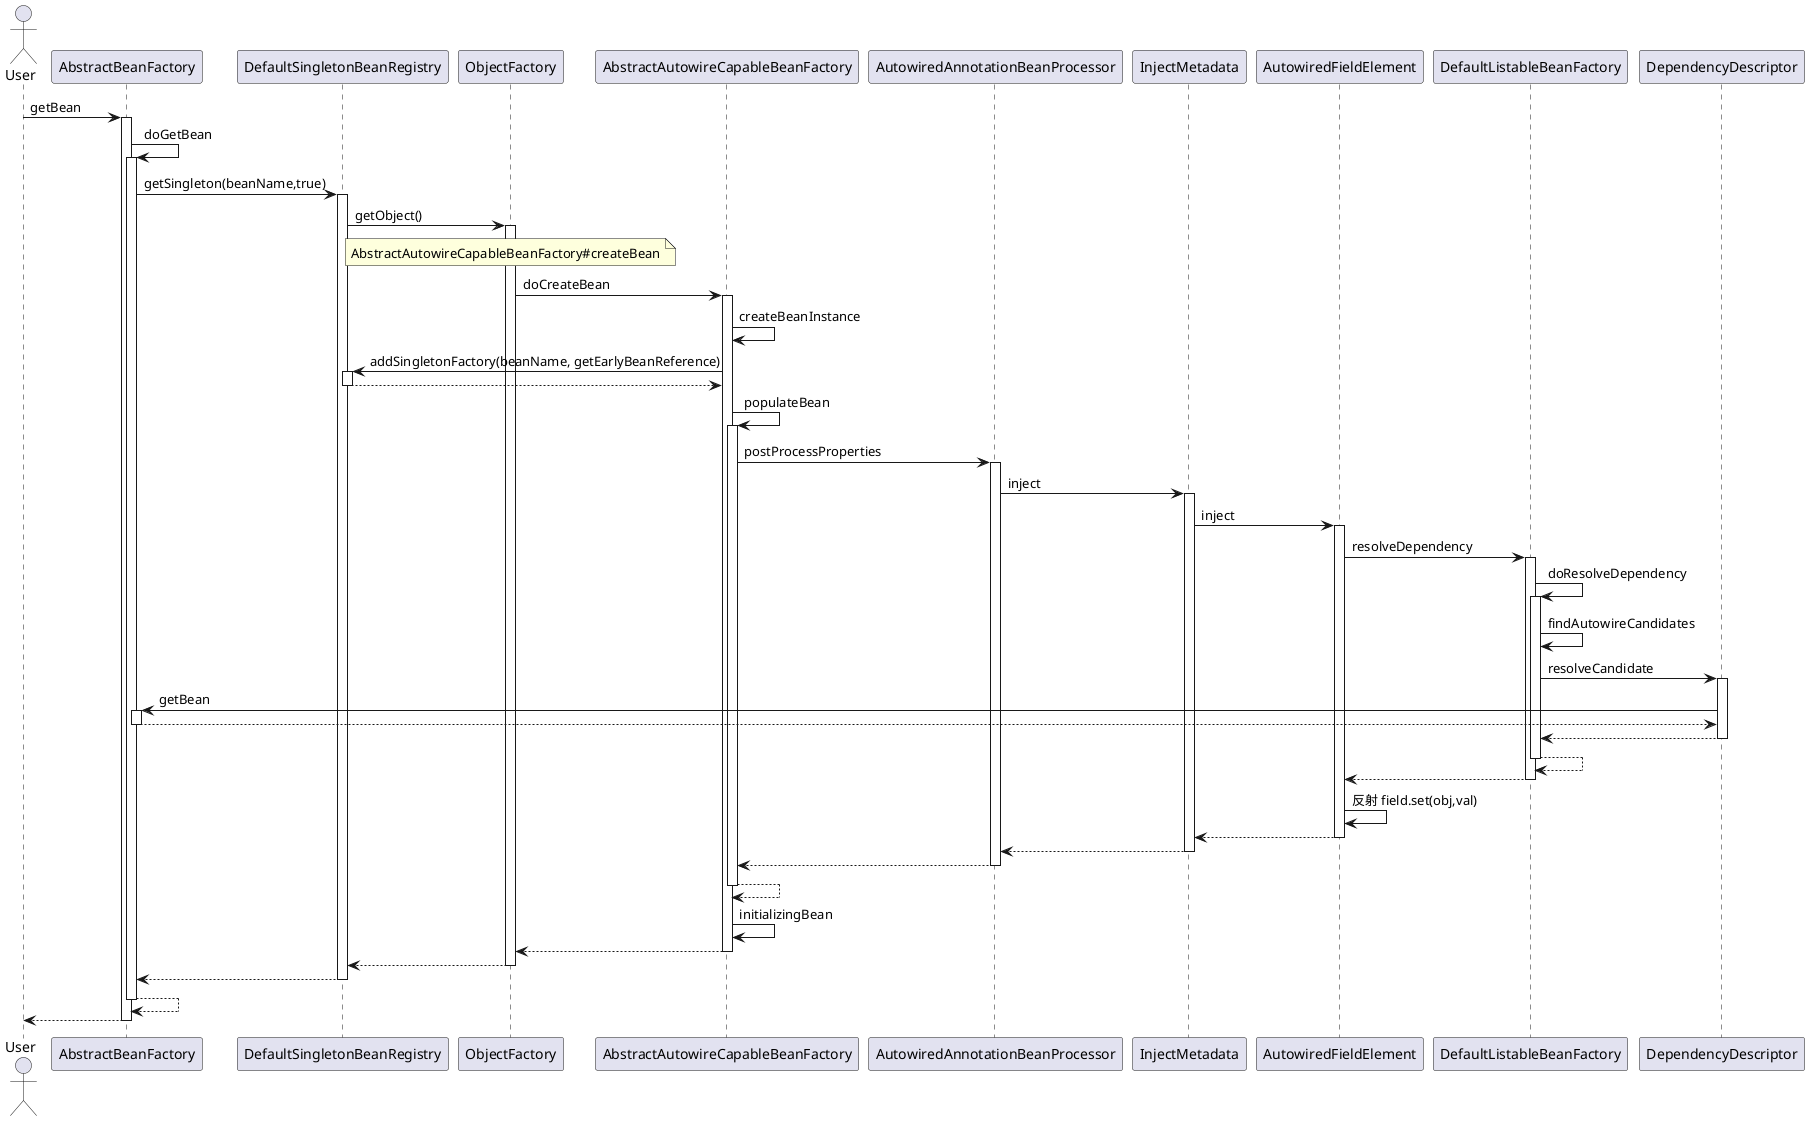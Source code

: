 @startuml
actor User as User
participant AbstractBeanFactory as A
participant DefaultSingletonBeanRegistry as B
participant ObjectFactory as C
participant AbstractAutowireCapableBeanFactory as D
participant AutowiredAnnotationBeanProcessor as E
participant InjectMetadata as F
participant AutowiredFieldElement as G
participant DefaultListableBeanFactory as H
participant DependencyDescriptor as I
User -> A ++ : getBean
    A -> A ++ : doGetBean
        A -> B ++ : getSingleton(beanName,true)
            B -> C ++ : getObject()
                note over C: AbstractAutowireCapableBeanFactory#createBean
                C -> D ++ : doCreateBean
                    D -> D : createBeanInstance
                    D -> B ++ : addSingletonFactory(beanName, getEarlyBeanReference)
                    return
                    D -> D ++ : populateBean
                        D -> E ++ : postProcessProperties
                            E -> F ++ : inject
                                F -> G ++ : inject
                                    G -> H ++ : resolveDependency
                                        H -> H ++ : doResolveDependency
                                            H -> H : findAutowireCandidates
                                            H -> I ++ : resolveCandidate
                                              I -> A ++ : getBean
                                              return
                                            return
                                        return
                                    return
                                    G -> G : 反射 field.set(obj,val)
                                return
                            return
                        return
                    return
                    D -> D : initializingBean
                return
            return
        return
    return
return
@enduml